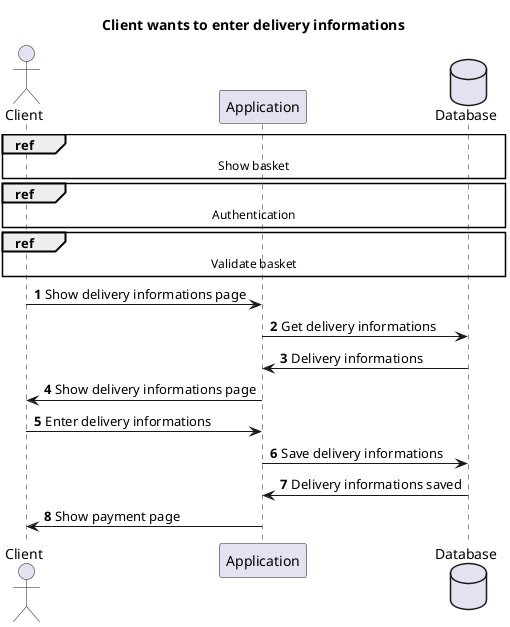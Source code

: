 @startuml
autonumber
title       Client wants to enter delivery informations
actor       Client
participant Application
database    Database

ref over Client, Application, Database: Show basket
ref over Client, Application, Database: Authentication
ref over Client, Application, Database: Validate basket
Client -> Application: Show delivery informations page
Application -> Database: Get delivery informations
Database -> Application: Delivery informations
Application -> Client: Show delivery informations page
Client -> Application: Enter delivery informations
Application -> Database: Save delivery informations
Database -> Application: Delivery informations saved
Application -> Client: Show payment page

@enduml
